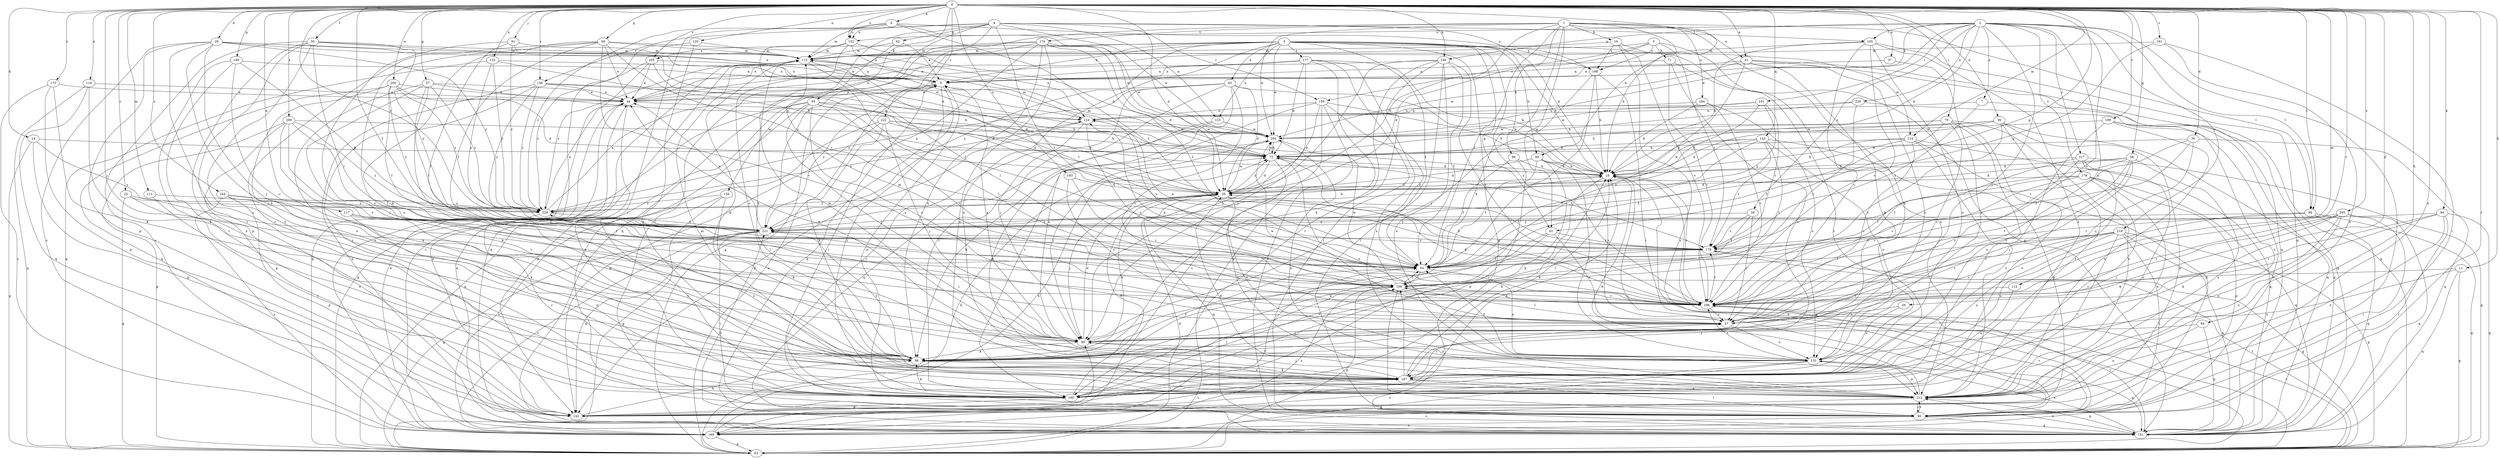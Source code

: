 strict digraph  {
0;
1;
2;
3;
4;
5;
6;
7;
9;
11;
14;
16;
18;
25;
26;
27;
28;
29;
30;
35;
36;
37;
41;
43;
44;
50;
54;
56;
57;
58;
61;
62;
63;
64;
69;
71;
72;
79;
80;
81;
89;
94;
95;
96;
98;
99;
101;
105;
106;
111;
112;
114;
115;
117;
119;
120;
122;
123;
124;
132;
133;
140;
142;
143;
149;
150;
151;
158;
159;
160;
164;
165;
168;
169;
173;
174;
176;
177;
178;
183;
184;
187;
189;
191;
196;
200;
204;
205;
209;
212;
217;
218;
220;
221;
222;
229;
0 -> 6  [label=a];
0 -> 11  [label=b];
0 -> 14  [label=b];
0 -> 25  [label=c];
0 -> 28  [label=d];
0 -> 29  [label=d];
0 -> 30  [label=d];
0 -> 35  [label=d];
0 -> 36  [label=e];
0 -> 37  [label=e];
0 -> 41  [label=e];
0 -> 50  [label=f];
0 -> 54  [label=f];
0 -> 56  [label=g];
0 -> 57  [label=g];
0 -> 58  [label=g];
0 -> 61  [label=g];
0 -> 64  [label=h];
0 -> 69  [label=h];
0 -> 79  [label=i];
0 -> 80  [label=i];
0 -> 81  [label=j];
0 -> 89  [label=j];
0 -> 94  [label=k];
0 -> 95  [label=k];
0 -> 99  [label=l];
0 -> 111  [label=m];
0 -> 112  [label=m];
0 -> 114  [label=m];
0 -> 117  [label=n];
0 -> 119  [label=n];
0 -> 120  [label=n];
0 -> 122  [label=n];
0 -> 132  [label=o];
0 -> 140  [label=p];
0 -> 143  [label=q];
0 -> 149  [label=q];
0 -> 158  [label=r];
0 -> 164  [label=s];
0 -> 165  [label=s];
0 -> 173  [label=t];
0 -> 183  [label=u];
0 -> 189  [label=v];
0 -> 191  [label=v];
0 -> 196  [label=v];
0 -> 200  [label=w];
0 -> 205  [label=x];
0 -> 209  [label=x];
0 -> 212  [label=x];
0 -> 222  [label=z];
0 -> 229  [label=z];
1 -> 16  [label=b];
1 -> 18  [label=b];
1 -> 35  [label=d];
1 -> 41  [label=e];
1 -> 54  [label=f];
1 -> 61  [label=g];
1 -> 96  [label=k];
1 -> 98  [label=k];
1 -> 99  [label=l];
1 -> 150  [label=q];
1 -> 174  [label=t];
1 -> 184  [label=u];
1 -> 187  [label=u];
1 -> 204  [label=w];
2 -> 7  [label=a];
2 -> 9  [label=a];
2 -> 18  [label=b];
2 -> 26  [label=c];
2 -> 27  [label=c];
2 -> 80  [label=i];
2 -> 89  [label=j];
2 -> 99  [label=l];
2 -> 101  [label=l];
2 -> 105  [label=l];
2 -> 132  [label=o];
2 -> 140  [label=p];
2 -> 176  [label=t];
2 -> 196  [label=v];
2 -> 204  [label=w];
2 -> 217  [label=y];
2 -> 218  [label=y];
2 -> 220  [label=y];
3 -> 9  [label=a];
3 -> 18  [label=b];
3 -> 43  [label=e];
3 -> 44  [label=e];
3 -> 54  [label=f];
3 -> 61  [label=g];
3 -> 69  [label=h];
3 -> 114  [label=m];
3 -> 115  [label=m];
3 -> 123  [label=n];
3 -> 151  [label=q];
3 -> 165  [label=s];
3 -> 168  [label=s];
3 -> 177  [label=t];
3 -> 187  [label=u];
3 -> 196  [label=v];
3 -> 204  [label=w];
3 -> 221  [label=y];
4 -> 18  [label=b];
4 -> 54  [label=f];
4 -> 62  [label=g];
4 -> 80  [label=i];
4 -> 105  [label=l];
4 -> 123  [label=n];
4 -> 132  [label=o];
4 -> 151  [label=q];
4 -> 158  [label=r];
4 -> 159  [label=r];
4 -> 204  [label=w];
4 -> 221  [label=y];
5 -> 35  [label=d];
5 -> 44  [label=e];
5 -> 71  [label=h];
5 -> 159  [label=r];
5 -> 168  [label=s];
5 -> 178  [label=t];
5 -> 212  [label=x];
6 -> 115  [label=m];
6 -> 132  [label=o];
6 -> 160  [label=r];
6 -> 168  [label=s];
6 -> 178  [label=t];
6 -> 204  [label=w];
6 -> 229  [label=z];
7 -> 124  [label=n];
7 -> 151  [label=q];
7 -> 178  [label=t];
9 -> 44  [label=e];
9 -> 80  [label=i];
9 -> 151  [label=q];
9 -> 160  [label=r];
9 -> 196  [label=v];
9 -> 221  [label=y];
11 -> 63  [label=g];
11 -> 106  [label=l];
11 -> 133  [label=o];
11 -> 151  [label=q];
14 -> 63  [label=g];
14 -> 72  [label=h];
14 -> 142  [label=p];
14 -> 221  [label=y];
16 -> 115  [label=m];
16 -> 151  [label=q];
16 -> 168  [label=s];
16 -> 169  [label=s];
16 -> 196  [label=v];
18 -> 35  [label=d];
18 -> 63  [label=g];
18 -> 80  [label=i];
18 -> 98  [label=k];
18 -> 196  [label=v];
25 -> 63  [label=g];
25 -> 187  [label=u];
25 -> 196  [label=v];
25 -> 229  [label=z];
26 -> 27  [label=c];
26 -> 54  [label=f];
26 -> 178  [label=t];
26 -> 221  [label=y];
27 -> 89  [label=j];
27 -> 106  [label=l];
27 -> 133  [label=o];
27 -> 204  [label=w];
28 -> 9  [label=a];
28 -> 72  [label=h];
28 -> 89  [label=j];
28 -> 98  [label=k];
28 -> 115  [label=m];
28 -> 142  [label=p];
28 -> 169  [label=s];
28 -> 187  [label=u];
28 -> 229  [label=z];
29 -> 27  [label=c];
29 -> 133  [label=o];
30 -> 27  [label=c];
30 -> 54  [label=f];
30 -> 72  [label=h];
30 -> 151  [label=q];
30 -> 178  [label=t];
35 -> 72  [label=h];
35 -> 89  [label=j];
35 -> 98  [label=k];
35 -> 133  [label=o];
35 -> 151  [label=q];
35 -> 178  [label=t];
35 -> 204  [label=w];
35 -> 221  [label=y];
35 -> 229  [label=z];
36 -> 18  [label=b];
36 -> 35  [label=d];
36 -> 142  [label=p];
36 -> 151  [label=q];
36 -> 160  [label=r];
36 -> 196  [label=v];
36 -> 204  [label=w];
37 -> 9  [label=a];
37 -> 133  [label=o];
41 -> 9  [label=a];
41 -> 63  [label=g];
41 -> 98  [label=k];
41 -> 106  [label=l];
41 -> 133  [label=o];
41 -> 151  [label=q];
41 -> 204  [label=w];
43 -> 18  [label=b];
43 -> 27  [label=c];
43 -> 35  [label=d];
43 -> 44  [label=e];
43 -> 89  [label=j];
43 -> 133  [label=o];
43 -> 160  [label=r];
43 -> 229  [label=z];
44 -> 124  [label=n];
44 -> 160  [label=r];
50 -> 106  [label=l];
50 -> 115  [label=m];
50 -> 142  [label=p];
50 -> 160  [label=r];
50 -> 169  [label=s];
50 -> 204  [label=w];
50 -> 212  [label=x];
50 -> 221  [label=y];
54 -> 106  [label=l];
54 -> 124  [label=n];
54 -> 133  [label=o];
56 -> 44  [label=e];
56 -> 54  [label=f];
56 -> 98  [label=k];
56 -> 115  [label=m];
56 -> 124  [label=n];
56 -> 160  [label=r];
56 -> 178  [label=t];
56 -> 187  [label=u];
56 -> 196  [label=v];
57 -> 27  [label=c];
57 -> 44  [label=e];
57 -> 54  [label=f];
57 -> 72  [label=h];
57 -> 89  [label=j];
57 -> 212  [label=x];
57 -> 229  [label=z];
58 -> 18  [label=b];
58 -> 27  [label=c];
58 -> 35  [label=d];
58 -> 54  [label=f];
58 -> 89  [label=j];
58 -> 196  [label=v];
58 -> 212  [label=x];
61 -> 27  [label=c];
61 -> 98  [label=k];
61 -> 160  [label=r];
61 -> 178  [label=t];
62 -> 9  [label=a];
62 -> 98  [label=k];
62 -> 115  [label=m];
63 -> 9  [label=a];
63 -> 18  [label=b];
63 -> 35  [label=d];
63 -> 72  [label=h];
63 -> 178  [label=t];
63 -> 196  [label=v];
64 -> 89  [label=j];
64 -> 151  [label=q];
64 -> 212  [label=x];
69 -> 18  [label=b];
69 -> 27  [label=c];
69 -> 35  [label=d];
69 -> 54  [label=f];
69 -> 133  [label=o];
69 -> 160  [label=r];
71 -> 9  [label=a];
71 -> 160  [label=r];
71 -> 187  [label=u];
71 -> 196  [label=v];
72 -> 18  [label=b];
72 -> 35  [label=d];
72 -> 115  [label=m];
72 -> 133  [label=o];
72 -> 178  [label=t];
72 -> 204  [label=w];
72 -> 212  [label=x];
79 -> 27  [label=c];
79 -> 54  [label=f];
79 -> 72  [label=h];
79 -> 160  [label=r];
79 -> 187  [label=u];
79 -> 204  [label=w];
79 -> 212  [label=x];
80 -> 9  [label=a];
80 -> 151  [label=q];
80 -> 169  [label=s];
80 -> 196  [label=v];
80 -> 212  [label=x];
81 -> 106  [label=l];
81 -> 115  [label=m];
81 -> 124  [label=n];
81 -> 133  [label=o];
81 -> 229  [label=z];
89 -> 9  [label=a];
89 -> 35  [label=d];
89 -> 44  [label=e];
89 -> 98  [label=k];
89 -> 106  [label=l];
89 -> 115  [label=m];
89 -> 133  [label=o];
94 -> 63  [label=g];
94 -> 80  [label=i];
94 -> 98  [label=k];
94 -> 196  [label=v];
94 -> 212  [label=x];
94 -> 221  [label=y];
95 -> 27  [label=c];
95 -> 35  [label=d];
95 -> 63  [label=g];
95 -> 80  [label=i];
95 -> 89  [label=j];
95 -> 106  [label=l];
95 -> 124  [label=n];
95 -> 142  [label=p];
95 -> 196  [label=v];
96 -> 18  [label=b];
96 -> 54  [label=f];
96 -> 142  [label=p];
98 -> 54  [label=f];
98 -> 187  [label=u];
98 -> 221  [label=y];
99 -> 63  [label=g];
99 -> 151  [label=q];
99 -> 178  [label=t];
99 -> 187  [label=u];
99 -> 221  [label=y];
101 -> 35  [label=d];
101 -> 124  [label=n];
101 -> 178  [label=t];
101 -> 204  [label=w];
101 -> 221  [label=y];
105 -> 18  [label=b];
105 -> 27  [label=c];
105 -> 115  [label=m];
105 -> 151  [label=q];
105 -> 187  [label=u];
105 -> 196  [label=v];
105 -> 212  [label=x];
106 -> 54  [label=f];
106 -> 63  [label=g];
106 -> 80  [label=i];
106 -> 169  [label=s];
106 -> 196  [label=v];
106 -> 204  [label=w];
111 -> 160  [label=r];
111 -> 229  [label=z];
112 -> 187  [label=u];
112 -> 196  [label=v];
114 -> 18  [label=b];
114 -> 27  [label=c];
114 -> 54  [label=f];
114 -> 72  [label=h];
114 -> 80  [label=i];
114 -> 151  [label=q];
114 -> 212  [label=x];
115 -> 9  [label=a];
115 -> 98  [label=k];
115 -> 106  [label=l];
115 -> 151  [label=q];
115 -> 169  [label=s];
115 -> 178  [label=t];
115 -> 229  [label=z];
117 -> 106  [label=l];
117 -> 187  [label=u];
117 -> 212  [label=x];
117 -> 221  [label=y];
119 -> 44  [label=e];
119 -> 63  [label=g];
119 -> 98  [label=k];
119 -> 151  [label=q];
120 -> 115  [label=m];
120 -> 169  [label=s];
120 -> 212  [label=x];
122 -> 9  [label=a];
122 -> 63  [label=g];
122 -> 72  [label=h];
122 -> 221  [label=y];
122 -> 229  [label=z];
123 -> 151  [label=q];
123 -> 204  [label=w];
123 -> 212  [label=x];
124 -> 115  [label=m];
124 -> 142  [label=p];
124 -> 160  [label=r];
124 -> 196  [label=v];
124 -> 204  [label=w];
132 -> 9  [label=a];
132 -> 54  [label=f];
132 -> 72  [label=h];
132 -> 115  [label=m];
132 -> 133  [label=o];
133 -> 54  [label=f];
133 -> 63  [label=g];
133 -> 151  [label=q];
133 -> 169  [label=s];
133 -> 196  [label=v];
133 -> 212  [label=x];
140 -> 9  [label=a];
140 -> 54  [label=f];
140 -> 80  [label=i];
140 -> 89  [label=j];
140 -> 98  [label=k];
140 -> 160  [label=r];
140 -> 196  [label=v];
140 -> 212  [label=x];
142 -> 18  [label=b];
142 -> 44  [label=e];
142 -> 98  [label=k];
142 -> 187  [label=u];
143 -> 18  [label=b];
143 -> 54  [label=f];
143 -> 72  [label=h];
143 -> 106  [label=l];
143 -> 133  [label=o];
143 -> 142  [label=p];
143 -> 178  [label=t];
143 -> 221  [label=y];
149 -> 9  [label=a];
149 -> 27  [label=c];
149 -> 160  [label=r];
149 -> 212  [label=x];
149 -> 221  [label=y];
150 -> 63  [label=g];
150 -> 98  [label=k];
150 -> 169  [label=s];
150 -> 229  [label=z];
151 -> 44  [label=e];
151 -> 133  [label=o];
151 -> 196  [label=v];
151 -> 212  [label=x];
151 -> 221  [label=y];
158 -> 18  [label=b];
158 -> 35  [label=d];
158 -> 44  [label=e];
158 -> 151  [label=q];
158 -> 160  [label=r];
158 -> 221  [label=y];
158 -> 229  [label=z];
159 -> 18  [label=b];
159 -> 35  [label=d];
159 -> 54  [label=f];
159 -> 80  [label=i];
159 -> 124  [label=n];
159 -> 160  [label=r];
159 -> 169  [label=s];
160 -> 18  [label=b];
160 -> 35  [label=d];
160 -> 98  [label=k];
160 -> 106  [label=l];
160 -> 142  [label=p];
164 -> 54  [label=f];
164 -> 98  [label=k];
164 -> 142  [label=p];
164 -> 169  [label=s];
164 -> 229  [label=z];
165 -> 9  [label=a];
165 -> 35  [label=d];
165 -> 44  [label=e];
165 -> 63  [label=g];
165 -> 229  [label=z];
168 -> 18  [label=b];
168 -> 54  [label=f];
168 -> 80  [label=i];
168 -> 89  [label=j];
169 -> 44  [label=e];
169 -> 54  [label=f];
169 -> 63  [label=g];
169 -> 72  [label=h];
169 -> 89  [label=j];
173 -> 44  [label=e];
173 -> 98  [label=k];
173 -> 142  [label=p];
173 -> 169  [label=s];
174 -> 35  [label=d];
174 -> 44  [label=e];
174 -> 54  [label=f];
174 -> 63  [label=g];
174 -> 98  [label=k];
174 -> 115  [label=m];
174 -> 204  [label=w];
174 -> 212  [label=x];
174 -> 221  [label=y];
176 -> 35  [label=d];
176 -> 54  [label=f];
176 -> 142  [label=p];
176 -> 151  [label=q];
176 -> 160  [label=r];
176 -> 196  [label=v];
176 -> 212  [label=x];
177 -> 9  [label=a];
177 -> 18  [label=b];
177 -> 44  [label=e];
177 -> 63  [label=g];
177 -> 72  [label=h];
177 -> 80  [label=i];
177 -> 89  [label=j];
177 -> 212  [label=x];
178 -> 54  [label=f];
178 -> 63  [label=g];
178 -> 106  [label=l];
183 -> 27  [label=c];
183 -> 35  [label=d];
183 -> 196  [label=v];
184 -> 18  [label=b];
184 -> 124  [label=n];
184 -> 133  [label=o];
184 -> 196  [label=v];
187 -> 18  [label=b];
187 -> 27  [label=c];
187 -> 80  [label=i];
187 -> 89  [label=j];
187 -> 98  [label=k];
187 -> 106  [label=l];
187 -> 160  [label=r];
187 -> 212  [label=x];
187 -> 229  [label=z];
189 -> 151  [label=q];
189 -> 160  [label=r];
189 -> 169  [label=s];
189 -> 204  [label=w];
189 -> 212  [label=x];
191 -> 80  [label=i];
191 -> 115  [label=m];
191 -> 212  [label=x];
191 -> 221  [label=y];
196 -> 27  [label=c];
196 -> 35  [label=d];
196 -> 72  [label=h];
196 -> 115  [label=m];
196 -> 124  [label=n];
196 -> 178  [label=t];
200 -> 35  [label=d];
200 -> 44  [label=e];
200 -> 54  [label=f];
200 -> 151  [label=q];
200 -> 187  [label=u];
200 -> 221  [label=y];
200 -> 229  [label=z];
204 -> 72  [label=h];
204 -> 89  [label=j];
204 -> 98  [label=k];
204 -> 212  [label=x];
205 -> 80  [label=i];
205 -> 89  [label=j];
205 -> 98  [label=k];
205 -> 151  [label=q];
205 -> 187  [label=u];
205 -> 196  [label=v];
205 -> 212  [label=x];
205 -> 221  [label=y];
209 -> 63  [label=g];
209 -> 98  [label=k];
209 -> 106  [label=l];
209 -> 142  [label=p];
209 -> 196  [label=v];
209 -> 204  [label=w];
209 -> 221  [label=y];
212 -> 18  [label=b];
212 -> 35  [label=d];
212 -> 80  [label=i];
212 -> 115  [label=m];
212 -> 151  [label=q];
212 -> 169  [label=s];
217 -> 18  [label=b];
217 -> 27  [label=c];
217 -> 63  [label=g];
217 -> 160  [label=r];
217 -> 187  [label=u];
217 -> 196  [label=v];
218 -> 27  [label=c];
218 -> 63  [label=g];
218 -> 80  [label=i];
218 -> 106  [label=l];
218 -> 151  [label=q];
218 -> 160  [label=r];
218 -> 178  [label=t];
218 -> 187  [label=u];
218 -> 196  [label=v];
220 -> 72  [label=h];
220 -> 106  [label=l];
220 -> 124  [label=n];
220 -> 212  [label=x];
221 -> 44  [label=e];
221 -> 63  [label=g];
221 -> 80  [label=i];
221 -> 89  [label=j];
221 -> 142  [label=p];
221 -> 169  [label=s];
221 -> 178  [label=t];
222 -> 18  [label=b];
222 -> 63  [label=g];
222 -> 72  [label=h];
222 -> 89  [label=j];
222 -> 98  [label=k];
222 -> 142  [label=p];
222 -> 204  [label=w];
229 -> 9  [label=a];
229 -> 18  [label=b];
229 -> 44  [label=e];
229 -> 124  [label=n];
229 -> 160  [label=r];
229 -> 221  [label=y];
}
